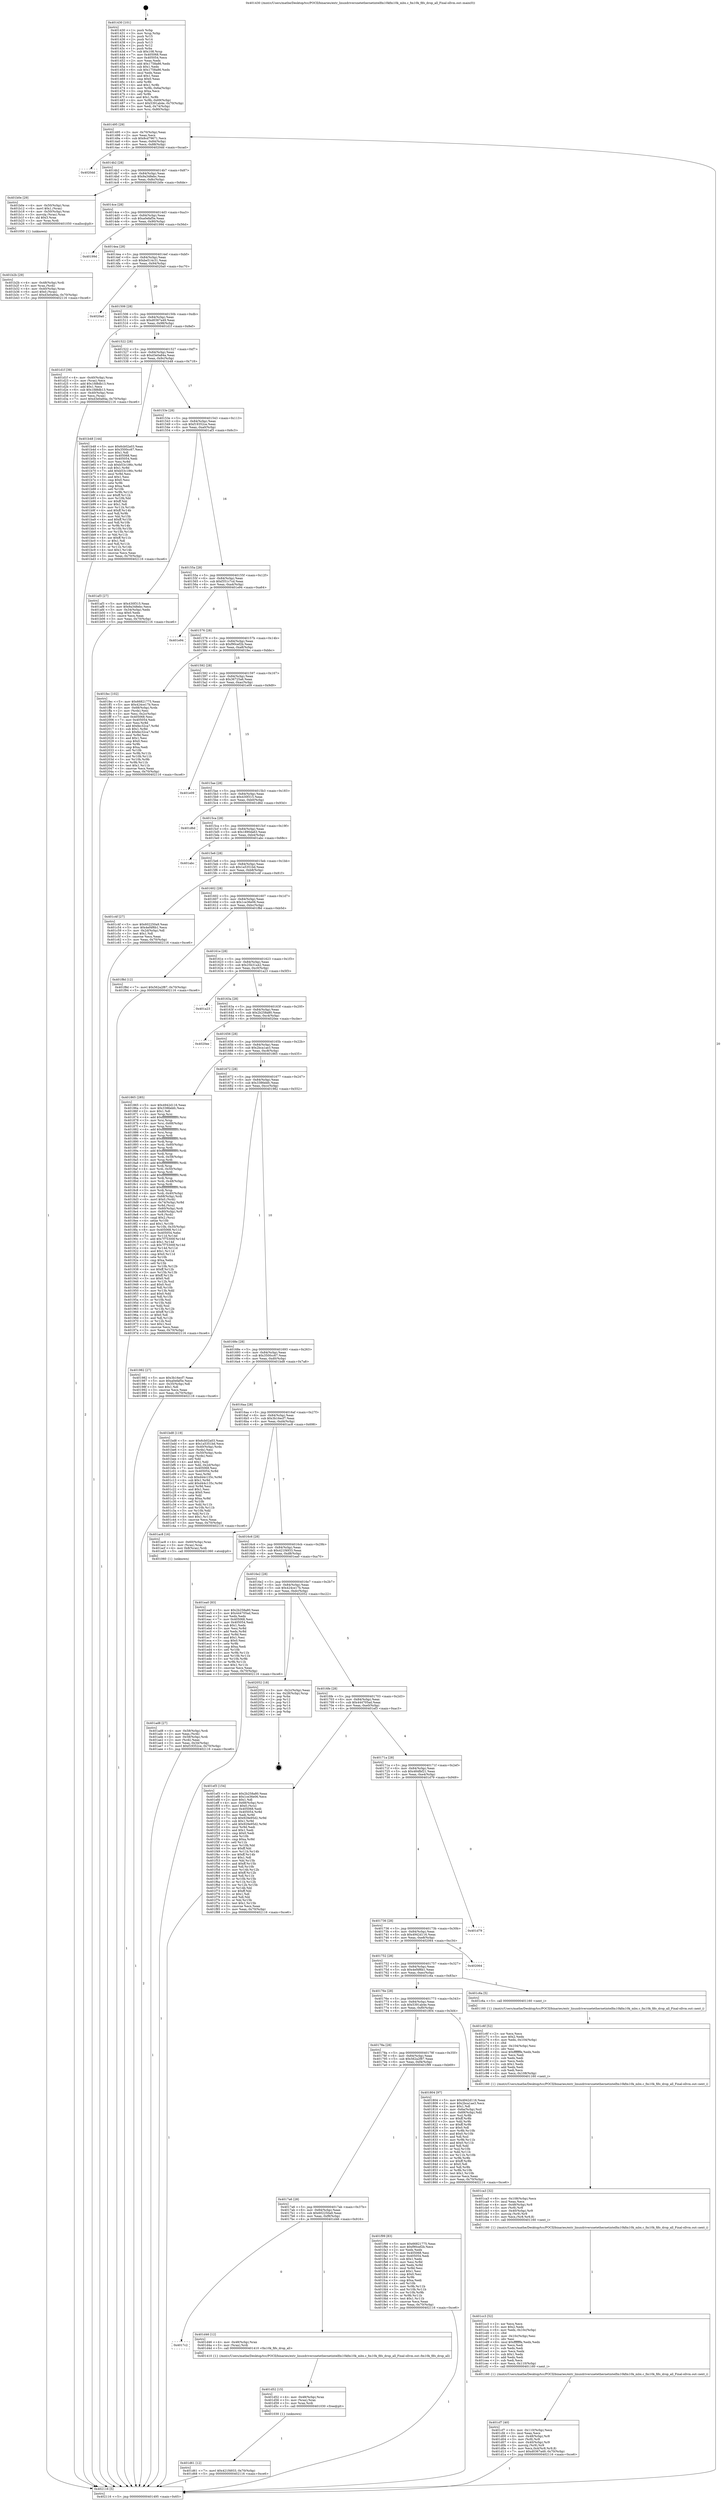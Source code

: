 digraph "0x401430" {
  label = "0x401430 (/mnt/c/Users/mathe/Desktop/tcc/POCII/binaries/extr_linuxdriversnetethernetintelfm10kfm10k_mbx.c_fm10k_fifo_drop_all_Final-ollvm.out::main(0))"
  labelloc = "t"
  node[shape=record]

  Entry [label="",width=0.3,height=0.3,shape=circle,fillcolor=black,style=filled]
  "0x401495" [label="{
     0x401495 [29]\l
     | [instrs]\l
     &nbsp;&nbsp;0x401495 \<+3\>: mov -0x70(%rbp),%eax\l
     &nbsp;&nbsp;0x401498 \<+2\>: mov %eax,%ecx\l
     &nbsp;&nbsp;0x40149a \<+6\>: sub $0x8cd79671,%ecx\l
     &nbsp;&nbsp;0x4014a0 \<+6\>: mov %eax,-0x84(%rbp)\l
     &nbsp;&nbsp;0x4014a6 \<+6\>: mov %ecx,-0x88(%rbp)\l
     &nbsp;&nbsp;0x4014ac \<+6\>: je 00000000004020dd \<main+0xcad\>\l
  }"]
  "0x4020dd" [label="{
     0x4020dd\l
  }", style=dashed]
  "0x4014b2" [label="{
     0x4014b2 [28]\l
     | [instrs]\l
     &nbsp;&nbsp;0x4014b2 \<+5\>: jmp 00000000004014b7 \<main+0x87\>\l
     &nbsp;&nbsp;0x4014b7 \<+6\>: mov -0x84(%rbp),%eax\l
     &nbsp;&nbsp;0x4014bd \<+5\>: sub $0x9a348ebc,%eax\l
     &nbsp;&nbsp;0x4014c2 \<+6\>: mov %eax,-0x8c(%rbp)\l
     &nbsp;&nbsp;0x4014c8 \<+6\>: je 0000000000401b0e \<main+0x6de\>\l
  }"]
  Exit [label="",width=0.3,height=0.3,shape=circle,fillcolor=black,style=filled,peripheries=2]
  "0x401b0e" [label="{
     0x401b0e [29]\l
     | [instrs]\l
     &nbsp;&nbsp;0x401b0e \<+4\>: mov -0x50(%rbp),%rax\l
     &nbsp;&nbsp;0x401b12 \<+6\>: movl $0x1,(%rax)\l
     &nbsp;&nbsp;0x401b18 \<+4\>: mov -0x50(%rbp),%rax\l
     &nbsp;&nbsp;0x401b1c \<+3\>: movslq (%rax),%rax\l
     &nbsp;&nbsp;0x401b1f \<+4\>: shl $0x3,%rax\l
     &nbsp;&nbsp;0x401b23 \<+3\>: mov %rax,%rdi\l
     &nbsp;&nbsp;0x401b26 \<+5\>: call 0000000000401050 \<malloc@plt\>\l
     | [calls]\l
     &nbsp;&nbsp;0x401050 \{1\} (unknown)\l
  }"]
  "0x4014ce" [label="{
     0x4014ce [28]\l
     | [instrs]\l
     &nbsp;&nbsp;0x4014ce \<+5\>: jmp 00000000004014d3 \<main+0xa3\>\l
     &nbsp;&nbsp;0x4014d3 \<+6\>: mov -0x84(%rbp),%eax\l
     &nbsp;&nbsp;0x4014d9 \<+5\>: sub $0xa0efaf5e,%eax\l
     &nbsp;&nbsp;0x4014de \<+6\>: mov %eax,-0x90(%rbp)\l
     &nbsp;&nbsp;0x4014e4 \<+6\>: je 000000000040199d \<main+0x56d\>\l
  }"]
  "0x401d61" [label="{
     0x401d61 [12]\l
     | [instrs]\l
     &nbsp;&nbsp;0x401d61 \<+7\>: movl $0x421f4933,-0x70(%rbp)\l
     &nbsp;&nbsp;0x401d68 \<+5\>: jmp 0000000000402116 \<main+0xce6\>\l
  }"]
  "0x40199d" [label="{
     0x40199d\l
  }", style=dashed]
  "0x4014ea" [label="{
     0x4014ea [28]\l
     | [instrs]\l
     &nbsp;&nbsp;0x4014ea \<+5\>: jmp 00000000004014ef \<main+0xbf\>\l
     &nbsp;&nbsp;0x4014ef \<+6\>: mov -0x84(%rbp),%eax\l
     &nbsp;&nbsp;0x4014f5 \<+5\>: sub $0xbe514c31,%eax\l
     &nbsp;&nbsp;0x4014fa \<+6\>: mov %eax,-0x94(%rbp)\l
     &nbsp;&nbsp;0x401500 \<+6\>: je 00000000004020a0 \<main+0xc70\>\l
  }"]
  "0x401d52" [label="{
     0x401d52 [15]\l
     | [instrs]\l
     &nbsp;&nbsp;0x401d52 \<+4\>: mov -0x48(%rbp),%rax\l
     &nbsp;&nbsp;0x401d56 \<+3\>: mov (%rax),%rax\l
     &nbsp;&nbsp;0x401d59 \<+3\>: mov %rax,%rdi\l
     &nbsp;&nbsp;0x401d5c \<+5\>: call 0000000000401030 \<free@plt\>\l
     | [calls]\l
     &nbsp;&nbsp;0x401030 \{1\} (unknown)\l
  }"]
  "0x4020a0" [label="{
     0x4020a0\l
  }", style=dashed]
  "0x401506" [label="{
     0x401506 [28]\l
     | [instrs]\l
     &nbsp;&nbsp;0x401506 \<+5\>: jmp 000000000040150b \<main+0xdb\>\l
     &nbsp;&nbsp;0x40150b \<+6\>: mov -0x84(%rbp),%eax\l
     &nbsp;&nbsp;0x401511 \<+5\>: sub $0xd0367a49,%eax\l
     &nbsp;&nbsp;0x401516 \<+6\>: mov %eax,-0x98(%rbp)\l
     &nbsp;&nbsp;0x40151c \<+6\>: je 0000000000401d1f \<main+0x8ef\>\l
  }"]
  "0x4017c2" [label="{
     0x4017c2\l
  }", style=dashed]
  "0x401d1f" [label="{
     0x401d1f [39]\l
     | [instrs]\l
     &nbsp;&nbsp;0x401d1f \<+4\>: mov -0x40(%rbp),%rax\l
     &nbsp;&nbsp;0x401d23 \<+2\>: mov (%rax),%ecx\l
     &nbsp;&nbsp;0x401d25 \<+6\>: add $0x1fd8db13,%ecx\l
     &nbsp;&nbsp;0x401d2b \<+3\>: add $0x1,%ecx\l
     &nbsp;&nbsp;0x401d2e \<+6\>: sub $0x1fd8db13,%ecx\l
     &nbsp;&nbsp;0x401d34 \<+4\>: mov -0x40(%rbp),%rax\l
     &nbsp;&nbsp;0x401d38 \<+2\>: mov %ecx,(%rax)\l
     &nbsp;&nbsp;0x401d3a \<+7\>: movl $0xd3e0a84a,-0x70(%rbp)\l
     &nbsp;&nbsp;0x401d41 \<+5\>: jmp 0000000000402116 \<main+0xce6\>\l
  }"]
  "0x401522" [label="{
     0x401522 [28]\l
     | [instrs]\l
     &nbsp;&nbsp;0x401522 \<+5\>: jmp 0000000000401527 \<main+0xf7\>\l
     &nbsp;&nbsp;0x401527 \<+6\>: mov -0x84(%rbp),%eax\l
     &nbsp;&nbsp;0x40152d \<+5\>: sub $0xd3e0a84a,%eax\l
     &nbsp;&nbsp;0x401532 \<+6\>: mov %eax,-0x9c(%rbp)\l
     &nbsp;&nbsp;0x401538 \<+6\>: je 0000000000401b48 \<main+0x718\>\l
  }"]
  "0x401d46" [label="{
     0x401d46 [12]\l
     | [instrs]\l
     &nbsp;&nbsp;0x401d46 \<+4\>: mov -0x48(%rbp),%rax\l
     &nbsp;&nbsp;0x401d4a \<+3\>: mov (%rax),%rdi\l
     &nbsp;&nbsp;0x401d4d \<+5\>: call 0000000000401410 \<fm10k_fifo_drop_all\>\l
     | [calls]\l
     &nbsp;&nbsp;0x401410 \{1\} (/mnt/c/Users/mathe/Desktop/tcc/POCII/binaries/extr_linuxdriversnetethernetintelfm10kfm10k_mbx.c_fm10k_fifo_drop_all_Final-ollvm.out::fm10k_fifo_drop_all)\l
  }"]
  "0x401b48" [label="{
     0x401b48 [144]\l
     | [instrs]\l
     &nbsp;&nbsp;0x401b48 \<+5\>: mov $0x6cb02a03,%eax\l
     &nbsp;&nbsp;0x401b4d \<+5\>: mov $0x3500cc67,%ecx\l
     &nbsp;&nbsp;0x401b52 \<+2\>: mov $0x1,%dl\l
     &nbsp;&nbsp;0x401b54 \<+7\>: mov 0x405068,%esi\l
     &nbsp;&nbsp;0x401b5b \<+7\>: mov 0x405054,%edi\l
     &nbsp;&nbsp;0x401b62 \<+3\>: mov %esi,%r8d\l
     &nbsp;&nbsp;0x401b65 \<+7\>: sub $0xb53c186c,%r8d\l
     &nbsp;&nbsp;0x401b6c \<+4\>: sub $0x1,%r8d\l
     &nbsp;&nbsp;0x401b70 \<+7\>: add $0xb53c186c,%r8d\l
     &nbsp;&nbsp;0x401b77 \<+4\>: imul %r8d,%esi\l
     &nbsp;&nbsp;0x401b7b \<+3\>: and $0x1,%esi\l
     &nbsp;&nbsp;0x401b7e \<+3\>: cmp $0x0,%esi\l
     &nbsp;&nbsp;0x401b81 \<+4\>: sete %r9b\l
     &nbsp;&nbsp;0x401b85 \<+3\>: cmp $0xa,%edi\l
     &nbsp;&nbsp;0x401b88 \<+4\>: setl %r10b\l
     &nbsp;&nbsp;0x401b8c \<+3\>: mov %r9b,%r11b\l
     &nbsp;&nbsp;0x401b8f \<+4\>: xor $0xff,%r11b\l
     &nbsp;&nbsp;0x401b93 \<+3\>: mov %r10b,%bl\l
     &nbsp;&nbsp;0x401b96 \<+3\>: xor $0xff,%bl\l
     &nbsp;&nbsp;0x401b99 \<+3\>: xor $0x1,%dl\l
     &nbsp;&nbsp;0x401b9c \<+3\>: mov %r11b,%r14b\l
     &nbsp;&nbsp;0x401b9f \<+4\>: and $0xff,%r14b\l
     &nbsp;&nbsp;0x401ba3 \<+3\>: and %dl,%r9b\l
     &nbsp;&nbsp;0x401ba6 \<+3\>: mov %bl,%r15b\l
     &nbsp;&nbsp;0x401ba9 \<+4\>: and $0xff,%r15b\l
     &nbsp;&nbsp;0x401bad \<+3\>: and %dl,%r10b\l
     &nbsp;&nbsp;0x401bb0 \<+3\>: or %r9b,%r14b\l
     &nbsp;&nbsp;0x401bb3 \<+3\>: or %r10b,%r15b\l
     &nbsp;&nbsp;0x401bb6 \<+3\>: xor %r15b,%r14b\l
     &nbsp;&nbsp;0x401bb9 \<+3\>: or %bl,%r11b\l
     &nbsp;&nbsp;0x401bbc \<+4\>: xor $0xff,%r11b\l
     &nbsp;&nbsp;0x401bc0 \<+3\>: or $0x1,%dl\l
     &nbsp;&nbsp;0x401bc3 \<+3\>: and %dl,%r11b\l
     &nbsp;&nbsp;0x401bc6 \<+3\>: or %r11b,%r14b\l
     &nbsp;&nbsp;0x401bc9 \<+4\>: test $0x1,%r14b\l
     &nbsp;&nbsp;0x401bcd \<+3\>: cmovne %ecx,%eax\l
     &nbsp;&nbsp;0x401bd0 \<+3\>: mov %eax,-0x70(%rbp)\l
     &nbsp;&nbsp;0x401bd3 \<+5\>: jmp 0000000000402116 \<main+0xce6\>\l
  }"]
  "0x40153e" [label="{
     0x40153e [28]\l
     | [instrs]\l
     &nbsp;&nbsp;0x40153e \<+5\>: jmp 0000000000401543 \<main+0x113\>\l
     &nbsp;&nbsp;0x401543 \<+6\>: mov -0x84(%rbp),%eax\l
     &nbsp;&nbsp;0x401549 \<+5\>: sub $0xf19352ce,%eax\l
     &nbsp;&nbsp;0x40154e \<+6\>: mov %eax,-0xa0(%rbp)\l
     &nbsp;&nbsp;0x401554 \<+6\>: je 0000000000401af3 \<main+0x6c3\>\l
  }"]
  "0x4017a6" [label="{
     0x4017a6 [28]\l
     | [instrs]\l
     &nbsp;&nbsp;0x4017a6 \<+5\>: jmp 00000000004017ab \<main+0x37b\>\l
     &nbsp;&nbsp;0x4017ab \<+6\>: mov -0x84(%rbp),%eax\l
     &nbsp;&nbsp;0x4017b1 \<+5\>: sub $0x602250a9,%eax\l
     &nbsp;&nbsp;0x4017b6 \<+6\>: mov %eax,-0xf8(%rbp)\l
     &nbsp;&nbsp;0x4017bc \<+6\>: je 0000000000401d46 \<main+0x916\>\l
  }"]
  "0x401af3" [label="{
     0x401af3 [27]\l
     | [instrs]\l
     &nbsp;&nbsp;0x401af3 \<+5\>: mov $0x430f315,%eax\l
     &nbsp;&nbsp;0x401af8 \<+5\>: mov $0x9a348ebc,%ecx\l
     &nbsp;&nbsp;0x401afd \<+3\>: mov -0x34(%rbp),%edx\l
     &nbsp;&nbsp;0x401b00 \<+3\>: cmp $0x0,%edx\l
     &nbsp;&nbsp;0x401b03 \<+3\>: cmove %ecx,%eax\l
     &nbsp;&nbsp;0x401b06 \<+3\>: mov %eax,-0x70(%rbp)\l
     &nbsp;&nbsp;0x401b09 \<+5\>: jmp 0000000000402116 \<main+0xce6\>\l
  }"]
  "0x40155a" [label="{
     0x40155a [28]\l
     | [instrs]\l
     &nbsp;&nbsp;0x40155a \<+5\>: jmp 000000000040155f \<main+0x12f\>\l
     &nbsp;&nbsp;0x40155f \<+6\>: mov -0x84(%rbp),%eax\l
     &nbsp;&nbsp;0x401565 \<+5\>: sub $0xf351c7cd,%eax\l
     &nbsp;&nbsp;0x40156a \<+6\>: mov %eax,-0xa4(%rbp)\l
     &nbsp;&nbsp;0x401570 \<+6\>: je 0000000000401e94 \<main+0xa64\>\l
  }"]
  "0x401f99" [label="{
     0x401f99 [83]\l
     | [instrs]\l
     &nbsp;&nbsp;0x401f99 \<+5\>: mov $0x66821775,%eax\l
     &nbsp;&nbsp;0x401f9e \<+5\>: mov $0xf90cef2b,%ecx\l
     &nbsp;&nbsp;0x401fa3 \<+2\>: xor %edx,%edx\l
     &nbsp;&nbsp;0x401fa5 \<+7\>: mov 0x405068,%esi\l
     &nbsp;&nbsp;0x401fac \<+7\>: mov 0x405054,%edi\l
     &nbsp;&nbsp;0x401fb3 \<+3\>: sub $0x1,%edx\l
     &nbsp;&nbsp;0x401fb6 \<+3\>: mov %esi,%r8d\l
     &nbsp;&nbsp;0x401fb9 \<+3\>: add %edx,%r8d\l
     &nbsp;&nbsp;0x401fbc \<+4\>: imul %r8d,%esi\l
     &nbsp;&nbsp;0x401fc0 \<+3\>: and $0x1,%esi\l
     &nbsp;&nbsp;0x401fc3 \<+3\>: cmp $0x0,%esi\l
     &nbsp;&nbsp;0x401fc6 \<+4\>: sete %r9b\l
     &nbsp;&nbsp;0x401fca \<+3\>: cmp $0xa,%edi\l
     &nbsp;&nbsp;0x401fcd \<+4\>: setl %r10b\l
     &nbsp;&nbsp;0x401fd1 \<+3\>: mov %r9b,%r11b\l
     &nbsp;&nbsp;0x401fd4 \<+3\>: and %r10b,%r11b\l
     &nbsp;&nbsp;0x401fd7 \<+3\>: xor %r10b,%r9b\l
     &nbsp;&nbsp;0x401fda \<+3\>: or %r9b,%r11b\l
     &nbsp;&nbsp;0x401fdd \<+4\>: test $0x1,%r11b\l
     &nbsp;&nbsp;0x401fe1 \<+3\>: cmovne %ecx,%eax\l
     &nbsp;&nbsp;0x401fe4 \<+3\>: mov %eax,-0x70(%rbp)\l
     &nbsp;&nbsp;0x401fe7 \<+5\>: jmp 0000000000402116 \<main+0xce6\>\l
  }"]
  "0x401e94" [label="{
     0x401e94\l
  }", style=dashed]
  "0x401576" [label="{
     0x401576 [28]\l
     | [instrs]\l
     &nbsp;&nbsp;0x401576 \<+5\>: jmp 000000000040157b \<main+0x14b\>\l
     &nbsp;&nbsp;0x40157b \<+6\>: mov -0x84(%rbp),%eax\l
     &nbsp;&nbsp;0x401581 \<+5\>: sub $0xf90cef2b,%eax\l
     &nbsp;&nbsp;0x401586 \<+6\>: mov %eax,-0xa8(%rbp)\l
     &nbsp;&nbsp;0x40158c \<+6\>: je 0000000000401fec \<main+0xbbc\>\l
  }"]
  "0x401cf7" [label="{
     0x401cf7 [40]\l
     | [instrs]\l
     &nbsp;&nbsp;0x401cf7 \<+6\>: mov -0x110(%rbp),%ecx\l
     &nbsp;&nbsp;0x401cfd \<+3\>: imul %eax,%ecx\l
     &nbsp;&nbsp;0x401d00 \<+4\>: mov -0x48(%rbp),%r8\l
     &nbsp;&nbsp;0x401d04 \<+3\>: mov (%r8),%r8\l
     &nbsp;&nbsp;0x401d07 \<+4\>: mov -0x40(%rbp),%r9\l
     &nbsp;&nbsp;0x401d0b \<+3\>: movslq (%r9),%r9\l
     &nbsp;&nbsp;0x401d0e \<+5\>: mov %ecx,0x4(%r8,%r9,8)\l
     &nbsp;&nbsp;0x401d13 \<+7\>: movl $0xd0367a49,-0x70(%rbp)\l
     &nbsp;&nbsp;0x401d1a \<+5\>: jmp 0000000000402116 \<main+0xce6\>\l
  }"]
  "0x401fec" [label="{
     0x401fec [102]\l
     | [instrs]\l
     &nbsp;&nbsp;0x401fec \<+5\>: mov $0x66821775,%eax\l
     &nbsp;&nbsp;0x401ff1 \<+5\>: mov $0x424ce17b,%ecx\l
     &nbsp;&nbsp;0x401ff6 \<+4\>: mov -0x68(%rbp),%rdx\l
     &nbsp;&nbsp;0x401ffa \<+2\>: mov (%rdx),%esi\l
     &nbsp;&nbsp;0x401ffc \<+3\>: mov %esi,-0x2c(%rbp)\l
     &nbsp;&nbsp;0x401fff \<+7\>: mov 0x405068,%esi\l
     &nbsp;&nbsp;0x402006 \<+7\>: mov 0x405054,%edi\l
     &nbsp;&nbsp;0x40200d \<+3\>: mov %esi,%r8d\l
     &nbsp;&nbsp;0x402010 \<+7\>: add $0xfec32ca7,%r8d\l
     &nbsp;&nbsp;0x402017 \<+4\>: sub $0x1,%r8d\l
     &nbsp;&nbsp;0x40201b \<+7\>: sub $0xfec32ca7,%r8d\l
     &nbsp;&nbsp;0x402022 \<+4\>: imul %r8d,%esi\l
     &nbsp;&nbsp;0x402026 \<+3\>: and $0x1,%esi\l
     &nbsp;&nbsp;0x402029 \<+3\>: cmp $0x0,%esi\l
     &nbsp;&nbsp;0x40202c \<+4\>: sete %r9b\l
     &nbsp;&nbsp;0x402030 \<+3\>: cmp $0xa,%edi\l
     &nbsp;&nbsp;0x402033 \<+4\>: setl %r10b\l
     &nbsp;&nbsp;0x402037 \<+3\>: mov %r9b,%r11b\l
     &nbsp;&nbsp;0x40203a \<+3\>: and %r10b,%r11b\l
     &nbsp;&nbsp;0x40203d \<+3\>: xor %r10b,%r9b\l
     &nbsp;&nbsp;0x402040 \<+3\>: or %r9b,%r11b\l
     &nbsp;&nbsp;0x402043 \<+4\>: test $0x1,%r11b\l
     &nbsp;&nbsp;0x402047 \<+3\>: cmovne %ecx,%eax\l
     &nbsp;&nbsp;0x40204a \<+3\>: mov %eax,-0x70(%rbp)\l
     &nbsp;&nbsp;0x40204d \<+5\>: jmp 0000000000402116 \<main+0xce6\>\l
  }"]
  "0x401592" [label="{
     0x401592 [28]\l
     | [instrs]\l
     &nbsp;&nbsp;0x401592 \<+5\>: jmp 0000000000401597 \<main+0x167\>\l
     &nbsp;&nbsp;0x401597 \<+6\>: mov -0x84(%rbp),%eax\l
     &nbsp;&nbsp;0x40159d \<+5\>: sub $0x36725a6,%eax\l
     &nbsp;&nbsp;0x4015a2 \<+6\>: mov %eax,-0xac(%rbp)\l
     &nbsp;&nbsp;0x4015a8 \<+6\>: je 0000000000401e09 \<main+0x9d9\>\l
  }"]
  "0x401cc3" [label="{
     0x401cc3 [52]\l
     | [instrs]\l
     &nbsp;&nbsp;0x401cc3 \<+2\>: xor %ecx,%ecx\l
     &nbsp;&nbsp;0x401cc5 \<+5\>: mov $0x2,%edx\l
     &nbsp;&nbsp;0x401cca \<+6\>: mov %edx,-0x10c(%rbp)\l
     &nbsp;&nbsp;0x401cd0 \<+1\>: cltd\l
     &nbsp;&nbsp;0x401cd1 \<+6\>: mov -0x10c(%rbp),%esi\l
     &nbsp;&nbsp;0x401cd7 \<+2\>: idiv %esi\l
     &nbsp;&nbsp;0x401cd9 \<+6\>: imul $0xfffffffe,%edx,%edx\l
     &nbsp;&nbsp;0x401cdf \<+2\>: mov %ecx,%edi\l
     &nbsp;&nbsp;0x401ce1 \<+2\>: sub %edx,%edi\l
     &nbsp;&nbsp;0x401ce3 \<+2\>: mov %ecx,%edx\l
     &nbsp;&nbsp;0x401ce5 \<+3\>: sub $0x1,%edx\l
     &nbsp;&nbsp;0x401ce8 \<+2\>: add %edx,%edi\l
     &nbsp;&nbsp;0x401cea \<+2\>: sub %edi,%ecx\l
     &nbsp;&nbsp;0x401cec \<+6\>: mov %ecx,-0x110(%rbp)\l
     &nbsp;&nbsp;0x401cf2 \<+5\>: call 0000000000401160 \<next_i\>\l
     | [calls]\l
     &nbsp;&nbsp;0x401160 \{1\} (/mnt/c/Users/mathe/Desktop/tcc/POCII/binaries/extr_linuxdriversnetethernetintelfm10kfm10k_mbx.c_fm10k_fifo_drop_all_Final-ollvm.out::next_i)\l
  }"]
  "0x401e09" [label="{
     0x401e09\l
  }", style=dashed]
  "0x4015ae" [label="{
     0x4015ae [28]\l
     | [instrs]\l
     &nbsp;&nbsp;0x4015ae \<+5\>: jmp 00000000004015b3 \<main+0x183\>\l
     &nbsp;&nbsp;0x4015b3 \<+6\>: mov -0x84(%rbp),%eax\l
     &nbsp;&nbsp;0x4015b9 \<+5\>: sub $0x430f315,%eax\l
     &nbsp;&nbsp;0x4015be \<+6\>: mov %eax,-0xb0(%rbp)\l
     &nbsp;&nbsp;0x4015c4 \<+6\>: je 0000000000401d6d \<main+0x93d\>\l
  }"]
  "0x401ca3" [label="{
     0x401ca3 [32]\l
     | [instrs]\l
     &nbsp;&nbsp;0x401ca3 \<+6\>: mov -0x108(%rbp),%ecx\l
     &nbsp;&nbsp;0x401ca9 \<+3\>: imul %eax,%ecx\l
     &nbsp;&nbsp;0x401cac \<+4\>: mov -0x48(%rbp),%r8\l
     &nbsp;&nbsp;0x401cb0 \<+3\>: mov (%r8),%r8\l
     &nbsp;&nbsp;0x401cb3 \<+4\>: mov -0x40(%rbp),%r9\l
     &nbsp;&nbsp;0x401cb7 \<+3\>: movslq (%r9),%r9\l
     &nbsp;&nbsp;0x401cba \<+4\>: mov %ecx,(%r8,%r9,8)\l
     &nbsp;&nbsp;0x401cbe \<+5\>: call 0000000000401160 \<next_i\>\l
     | [calls]\l
     &nbsp;&nbsp;0x401160 \{1\} (/mnt/c/Users/mathe/Desktop/tcc/POCII/binaries/extr_linuxdriversnetethernetintelfm10kfm10k_mbx.c_fm10k_fifo_drop_all_Final-ollvm.out::next_i)\l
  }"]
  "0x401d6d" [label="{
     0x401d6d\l
  }", style=dashed]
  "0x4015ca" [label="{
     0x4015ca [28]\l
     | [instrs]\l
     &nbsp;&nbsp;0x4015ca \<+5\>: jmp 00000000004015cf \<main+0x19f\>\l
     &nbsp;&nbsp;0x4015cf \<+6\>: mov -0x84(%rbp),%eax\l
     &nbsp;&nbsp;0x4015d5 \<+5\>: sub $0x1890da63,%eax\l
     &nbsp;&nbsp;0x4015da \<+6\>: mov %eax,-0xb4(%rbp)\l
     &nbsp;&nbsp;0x4015e0 \<+6\>: je 0000000000401abc \<main+0x68c\>\l
  }"]
  "0x401c6f" [label="{
     0x401c6f [52]\l
     | [instrs]\l
     &nbsp;&nbsp;0x401c6f \<+2\>: xor %ecx,%ecx\l
     &nbsp;&nbsp;0x401c71 \<+5\>: mov $0x2,%edx\l
     &nbsp;&nbsp;0x401c76 \<+6\>: mov %edx,-0x104(%rbp)\l
     &nbsp;&nbsp;0x401c7c \<+1\>: cltd\l
     &nbsp;&nbsp;0x401c7d \<+6\>: mov -0x104(%rbp),%esi\l
     &nbsp;&nbsp;0x401c83 \<+2\>: idiv %esi\l
     &nbsp;&nbsp;0x401c85 \<+6\>: imul $0xfffffffe,%edx,%edx\l
     &nbsp;&nbsp;0x401c8b \<+2\>: mov %ecx,%edi\l
     &nbsp;&nbsp;0x401c8d \<+2\>: sub %edx,%edi\l
     &nbsp;&nbsp;0x401c8f \<+2\>: mov %ecx,%edx\l
     &nbsp;&nbsp;0x401c91 \<+3\>: sub $0x1,%edx\l
     &nbsp;&nbsp;0x401c94 \<+2\>: add %edx,%edi\l
     &nbsp;&nbsp;0x401c96 \<+2\>: sub %edi,%ecx\l
     &nbsp;&nbsp;0x401c98 \<+6\>: mov %ecx,-0x108(%rbp)\l
     &nbsp;&nbsp;0x401c9e \<+5\>: call 0000000000401160 \<next_i\>\l
     | [calls]\l
     &nbsp;&nbsp;0x401160 \{1\} (/mnt/c/Users/mathe/Desktop/tcc/POCII/binaries/extr_linuxdriversnetethernetintelfm10kfm10k_mbx.c_fm10k_fifo_drop_all_Final-ollvm.out::next_i)\l
  }"]
  "0x401abc" [label="{
     0x401abc\l
  }", style=dashed]
  "0x4015e6" [label="{
     0x4015e6 [28]\l
     | [instrs]\l
     &nbsp;&nbsp;0x4015e6 \<+5\>: jmp 00000000004015eb \<main+0x1bb\>\l
     &nbsp;&nbsp;0x4015eb \<+6\>: mov -0x84(%rbp),%eax\l
     &nbsp;&nbsp;0x4015f1 \<+5\>: sub $0x1a5351bd,%eax\l
     &nbsp;&nbsp;0x4015f6 \<+6\>: mov %eax,-0xb8(%rbp)\l
     &nbsp;&nbsp;0x4015fc \<+6\>: je 0000000000401c4f \<main+0x81f\>\l
  }"]
  "0x401b2b" [label="{
     0x401b2b [29]\l
     | [instrs]\l
     &nbsp;&nbsp;0x401b2b \<+4\>: mov -0x48(%rbp),%rdi\l
     &nbsp;&nbsp;0x401b2f \<+3\>: mov %rax,(%rdi)\l
     &nbsp;&nbsp;0x401b32 \<+4\>: mov -0x40(%rbp),%rax\l
     &nbsp;&nbsp;0x401b36 \<+6\>: movl $0x0,(%rax)\l
     &nbsp;&nbsp;0x401b3c \<+7\>: movl $0xd3e0a84a,-0x70(%rbp)\l
     &nbsp;&nbsp;0x401b43 \<+5\>: jmp 0000000000402116 \<main+0xce6\>\l
  }"]
  "0x401c4f" [label="{
     0x401c4f [27]\l
     | [instrs]\l
     &nbsp;&nbsp;0x401c4f \<+5\>: mov $0x602250a9,%eax\l
     &nbsp;&nbsp;0x401c54 \<+5\>: mov $0x4ef4f6b1,%ecx\l
     &nbsp;&nbsp;0x401c59 \<+3\>: mov -0x2d(%rbp),%dl\l
     &nbsp;&nbsp;0x401c5c \<+3\>: test $0x1,%dl\l
     &nbsp;&nbsp;0x401c5f \<+3\>: cmovne %ecx,%eax\l
     &nbsp;&nbsp;0x401c62 \<+3\>: mov %eax,-0x70(%rbp)\l
     &nbsp;&nbsp;0x401c65 \<+5\>: jmp 0000000000402116 \<main+0xce6\>\l
  }"]
  "0x401602" [label="{
     0x401602 [28]\l
     | [instrs]\l
     &nbsp;&nbsp;0x401602 \<+5\>: jmp 0000000000401607 \<main+0x1d7\>\l
     &nbsp;&nbsp;0x401607 \<+6\>: mov -0x84(%rbp),%eax\l
     &nbsp;&nbsp;0x40160d \<+5\>: sub $0x1ce36e06,%eax\l
     &nbsp;&nbsp;0x401612 \<+6\>: mov %eax,-0xbc(%rbp)\l
     &nbsp;&nbsp;0x401618 \<+6\>: je 0000000000401f8d \<main+0xb5d\>\l
  }"]
  "0x401ad8" [label="{
     0x401ad8 [27]\l
     | [instrs]\l
     &nbsp;&nbsp;0x401ad8 \<+4\>: mov -0x58(%rbp),%rdi\l
     &nbsp;&nbsp;0x401adc \<+2\>: mov %eax,(%rdi)\l
     &nbsp;&nbsp;0x401ade \<+4\>: mov -0x58(%rbp),%rdi\l
     &nbsp;&nbsp;0x401ae2 \<+2\>: mov (%rdi),%eax\l
     &nbsp;&nbsp;0x401ae4 \<+3\>: mov %eax,-0x34(%rbp)\l
     &nbsp;&nbsp;0x401ae7 \<+7\>: movl $0xf19352ce,-0x70(%rbp)\l
     &nbsp;&nbsp;0x401aee \<+5\>: jmp 0000000000402116 \<main+0xce6\>\l
  }"]
  "0x401f8d" [label="{
     0x401f8d [12]\l
     | [instrs]\l
     &nbsp;&nbsp;0x401f8d \<+7\>: movl $0x562a2f87,-0x70(%rbp)\l
     &nbsp;&nbsp;0x401f94 \<+5\>: jmp 0000000000402116 \<main+0xce6\>\l
  }"]
  "0x40161e" [label="{
     0x40161e [28]\l
     | [instrs]\l
     &nbsp;&nbsp;0x40161e \<+5\>: jmp 0000000000401623 \<main+0x1f3\>\l
     &nbsp;&nbsp;0x401623 \<+6\>: mov -0x84(%rbp),%eax\l
     &nbsp;&nbsp;0x401629 \<+5\>: sub $0x25b31a42,%eax\l
     &nbsp;&nbsp;0x40162e \<+6\>: mov %eax,-0xc0(%rbp)\l
     &nbsp;&nbsp;0x401634 \<+6\>: je 0000000000401a23 \<main+0x5f3\>\l
  }"]
  "0x401430" [label="{
     0x401430 [101]\l
     | [instrs]\l
     &nbsp;&nbsp;0x401430 \<+1\>: push %rbp\l
     &nbsp;&nbsp;0x401431 \<+3\>: mov %rsp,%rbp\l
     &nbsp;&nbsp;0x401434 \<+2\>: push %r15\l
     &nbsp;&nbsp;0x401436 \<+2\>: push %r14\l
     &nbsp;&nbsp;0x401438 \<+2\>: push %r13\l
     &nbsp;&nbsp;0x40143a \<+2\>: push %r12\l
     &nbsp;&nbsp;0x40143c \<+1\>: push %rbx\l
     &nbsp;&nbsp;0x40143d \<+7\>: sub $0x108,%rsp\l
     &nbsp;&nbsp;0x401444 \<+7\>: mov 0x405068,%eax\l
     &nbsp;&nbsp;0x40144b \<+7\>: mov 0x405054,%ecx\l
     &nbsp;&nbsp;0x401452 \<+2\>: mov %eax,%edx\l
     &nbsp;&nbsp;0x401454 \<+6\>: add $0x1758a86,%edx\l
     &nbsp;&nbsp;0x40145a \<+3\>: sub $0x1,%edx\l
     &nbsp;&nbsp;0x40145d \<+6\>: sub $0x1758a86,%edx\l
     &nbsp;&nbsp;0x401463 \<+3\>: imul %edx,%eax\l
     &nbsp;&nbsp;0x401466 \<+3\>: and $0x1,%eax\l
     &nbsp;&nbsp;0x401469 \<+3\>: cmp $0x0,%eax\l
     &nbsp;&nbsp;0x40146c \<+4\>: sete %r8b\l
     &nbsp;&nbsp;0x401470 \<+4\>: and $0x1,%r8b\l
     &nbsp;&nbsp;0x401474 \<+4\>: mov %r8b,-0x6a(%rbp)\l
     &nbsp;&nbsp;0x401478 \<+3\>: cmp $0xa,%ecx\l
     &nbsp;&nbsp;0x40147b \<+4\>: setl %r8b\l
     &nbsp;&nbsp;0x40147f \<+4\>: and $0x1,%r8b\l
     &nbsp;&nbsp;0x401483 \<+4\>: mov %r8b,-0x69(%rbp)\l
     &nbsp;&nbsp;0x401487 \<+7\>: movl $0x5391ab4e,-0x70(%rbp)\l
     &nbsp;&nbsp;0x40148e \<+3\>: mov %edi,-0x74(%rbp)\l
     &nbsp;&nbsp;0x401491 \<+4\>: mov %rsi,-0x80(%rbp)\l
  }"]
  "0x401a23" [label="{
     0x401a23\l
  }", style=dashed]
  "0x40163a" [label="{
     0x40163a [28]\l
     | [instrs]\l
     &nbsp;&nbsp;0x40163a \<+5\>: jmp 000000000040163f \<main+0x20f\>\l
     &nbsp;&nbsp;0x40163f \<+6\>: mov -0x84(%rbp),%eax\l
     &nbsp;&nbsp;0x401645 \<+5\>: sub $0x2b258a80,%eax\l
     &nbsp;&nbsp;0x40164a \<+6\>: mov %eax,-0xc4(%rbp)\l
     &nbsp;&nbsp;0x401650 \<+6\>: je 00000000004020ee \<main+0xcbe\>\l
  }"]
  "0x402116" [label="{
     0x402116 [5]\l
     | [instrs]\l
     &nbsp;&nbsp;0x402116 \<+5\>: jmp 0000000000401495 \<main+0x65\>\l
  }"]
  "0x4020ee" [label="{
     0x4020ee\l
  }", style=dashed]
  "0x401656" [label="{
     0x401656 [28]\l
     | [instrs]\l
     &nbsp;&nbsp;0x401656 \<+5\>: jmp 000000000040165b \<main+0x22b\>\l
     &nbsp;&nbsp;0x40165b \<+6\>: mov -0x84(%rbp),%eax\l
     &nbsp;&nbsp;0x401661 \<+5\>: sub $0x2bca1ae3,%eax\l
     &nbsp;&nbsp;0x401666 \<+6\>: mov %eax,-0xc8(%rbp)\l
     &nbsp;&nbsp;0x40166c \<+6\>: je 0000000000401865 \<main+0x435\>\l
  }"]
  "0x40178a" [label="{
     0x40178a [28]\l
     | [instrs]\l
     &nbsp;&nbsp;0x40178a \<+5\>: jmp 000000000040178f \<main+0x35f\>\l
     &nbsp;&nbsp;0x40178f \<+6\>: mov -0x84(%rbp),%eax\l
     &nbsp;&nbsp;0x401795 \<+5\>: sub $0x562a2f87,%eax\l
     &nbsp;&nbsp;0x40179a \<+6\>: mov %eax,-0xf4(%rbp)\l
     &nbsp;&nbsp;0x4017a0 \<+6\>: je 0000000000401f99 \<main+0xb69\>\l
  }"]
  "0x401865" [label="{
     0x401865 [285]\l
     | [instrs]\l
     &nbsp;&nbsp;0x401865 \<+5\>: mov $0x4942d116,%eax\l
     &nbsp;&nbsp;0x40186a \<+5\>: mov $0x3386ebfc,%ecx\l
     &nbsp;&nbsp;0x40186f \<+2\>: mov $0x1,%dl\l
     &nbsp;&nbsp;0x401871 \<+3\>: mov %rsp,%rsi\l
     &nbsp;&nbsp;0x401874 \<+4\>: add $0xfffffffffffffff0,%rsi\l
     &nbsp;&nbsp;0x401878 \<+3\>: mov %rsi,%rsp\l
     &nbsp;&nbsp;0x40187b \<+4\>: mov %rsi,-0x68(%rbp)\l
     &nbsp;&nbsp;0x40187f \<+3\>: mov %rsp,%rsi\l
     &nbsp;&nbsp;0x401882 \<+4\>: add $0xfffffffffffffff0,%rsi\l
     &nbsp;&nbsp;0x401886 \<+3\>: mov %rsi,%rsp\l
     &nbsp;&nbsp;0x401889 \<+3\>: mov %rsp,%rdi\l
     &nbsp;&nbsp;0x40188c \<+4\>: add $0xfffffffffffffff0,%rdi\l
     &nbsp;&nbsp;0x401890 \<+3\>: mov %rdi,%rsp\l
     &nbsp;&nbsp;0x401893 \<+4\>: mov %rdi,-0x60(%rbp)\l
     &nbsp;&nbsp;0x401897 \<+3\>: mov %rsp,%rdi\l
     &nbsp;&nbsp;0x40189a \<+4\>: add $0xfffffffffffffff0,%rdi\l
     &nbsp;&nbsp;0x40189e \<+3\>: mov %rdi,%rsp\l
     &nbsp;&nbsp;0x4018a1 \<+4\>: mov %rdi,-0x58(%rbp)\l
     &nbsp;&nbsp;0x4018a5 \<+3\>: mov %rsp,%rdi\l
     &nbsp;&nbsp;0x4018a8 \<+4\>: add $0xfffffffffffffff0,%rdi\l
     &nbsp;&nbsp;0x4018ac \<+3\>: mov %rdi,%rsp\l
     &nbsp;&nbsp;0x4018af \<+4\>: mov %rdi,-0x50(%rbp)\l
     &nbsp;&nbsp;0x4018b3 \<+3\>: mov %rsp,%rdi\l
     &nbsp;&nbsp;0x4018b6 \<+4\>: add $0xfffffffffffffff0,%rdi\l
     &nbsp;&nbsp;0x4018ba \<+3\>: mov %rdi,%rsp\l
     &nbsp;&nbsp;0x4018bd \<+4\>: mov %rdi,-0x48(%rbp)\l
     &nbsp;&nbsp;0x4018c1 \<+3\>: mov %rsp,%rdi\l
     &nbsp;&nbsp;0x4018c4 \<+4\>: add $0xfffffffffffffff0,%rdi\l
     &nbsp;&nbsp;0x4018c8 \<+3\>: mov %rdi,%rsp\l
     &nbsp;&nbsp;0x4018cb \<+4\>: mov %rdi,-0x40(%rbp)\l
     &nbsp;&nbsp;0x4018cf \<+4\>: mov -0x68(%rbp),%rdi\l
     &nbsp;&nbsp;0x4018d3 \<+6\>: movl $0x0,(%rdi)\l
     &nbsp;&nbsp;0x4018d9 \<+4\>: mov -0x74(%rbp),%r8d\l
     &nbsp;&nbsp;0x4018dd \<+3\>: mov %r8d,(%rsi)\l
     &nbsp;&nbsp;0x4018e0 \<+4\>: mov -0x60(%rbp),%rdi\l
     &nbsp;&nbsp;0x4018e4 \<+4\>: mov -0x80(%rbp),%r9\l
     &nbsp;&nbsp;0x4018e8 \<+3\>: mov %r9,(%rdi)\l
     &nbsp;&nbsp;0x4018eb \<+3\>: cmpl $0x2,(%rsi)\l
     &nbsp;&nbsp;0x4018ee \<+4\>: setne %r10b\l
     &nbsp;&nbsp;0x4018f2 \<+4\>: and $0x1,%r10b\l
     &nbsp;&nbsp;0x4018f6 \<+4\>: mov %r10b,-0x35(%rbp)\l
     &nbsp;&nbsp;0x4018fa \<+8\>: mov 0x405068,%r11d\l
     &nbsp;&nbsp;0x401902 \<+7\>: mov 0x405054,%ebx\l
     &nbsp;&nbsp;0x401909 \<+3\>: mov %r11d,%r14d\l
     &nbsp;&nbsp;0x40190c \<+7\>: add $0x7f75300f,%r14d\l
     &nbsp;&nbsp;0x401913 \<+4\>: sub $0x1,%r14d\l
     &nbsp;&nbsp;0x401917 \<+7\>: sub $0x7f75300f,%r14d\l
     &nbsp;&nbsp;0x40191e \<+4\>: imul %r14d,%r11d\l
     &nbsp;&nbsp;0x401922 \<+4\>: and $0x1,%r11d\l
     &nbsp;&nbsp;0x401926 \<+4\>: cmp $0x0,%r11d\l
     &nbsp;&nbsp;0x40192a \<+4\>: sete %r10b\l
     &nbsp;&nbsp;0x40192e \<+3\>: cmp $0xa,%ebx\l
     &nbsp;&nbsp;0x401931 \<+4\>: setl %r15b\l
     &nbsp;&nbsp;0x401935 \<+3\>: mov %r10b,%r12b\l
     &nbsp;&nbsp;0x401938 \<+4\>: xor $0xff,%r12b\l
     &nbsp;&nbsp;0x40193c \<+3\>: mov %r15b,%r13b\l
     &nbsp;&nbsp;0x40193f \<+4\>: xor $0xff,%r13b\l
     &nbsp;&nbsp;0x401943 \<+3\>: xor $0x0,%dl\l
     &nbsp;&nbsp;0x401946 \<+3\>: mov %r12b,%sil\l
     &nbsp;&nbsp;0x401949 \<+4\>: and $0x0,%sil\l
     &nbsp;&nbsp;0x40194d \<+3\>: and %dl,%r10b\l
     &nbsp;&nbsp;0x401950 \<+3\>: mov %r13b,%dil\l
     &nbsp;&nbsp;0x401953 \<+4\>: and $0x0,%dil\l
     &nbsp;&nbsp;0x401957 \<+3\>: and %dl,%r15b\l
     &nbsp;&nbsp;0x40195a \<+3\>: or %r10b,%sil\l
     &nbsp;&nbsp;0x40195d \<+3\>: or %r15b,%dil\l
     &nbsp;&nbsp;0x401960 \<+3\>: xor %dil,%sil\l
     &nbsp;&nbsp;0x401963 \<+3\>: or %r13b,%r12b\l
     &nbsp;&nbsp;0x401966 \<+4\>: xor $0xff,%r12b\l
     &nbsp;&nbsp;0x40196a \<+3\>: or $0x0,%dl\l
     &nbsp;&nbsp;0x40196d \<+3\>: and %dl,%r12b\l
     &nbsp;&nbsp;0x401970 \<+3\>: or %r12b,%sil\l
     &nbsp;&nbsp;0x401973 \<+4\>: test $0x1,%sil\l
     &nbsp;&nbsp;0x401977 \<+3\>: cmovne %ecx,%eax\l
     &nbsp;&nbsp;0x40197a \<+3\>: mov %eax,-0x70(%rbp)\l
     &nbsp;&nbsp;0x40197d \<+5\>: jmp 0000000000402116 \<main+0xce6\>\l
  }"]
  "0x401672" [label="{
     0x401672 [28]\l
     | [instrs]\l
     &nbsp;&nbsp;0x401672 \<+5\>: jmp 0000000000401677 \<main+0x247\>\l
     &nbsp;&nbsp;0x401677 \<+6\>: mov -0x84(%rbp),%eax\l
     &nbsp;&nbsp;0x40167d \<+5\>: sub $0x3386ebfc,%eax\l
     &nbsp;&nbsp;0x401682 \<+6\>: mov %eax,-0xcc(%rbp)\l
     &nbsp;&nbsp;0x401688 \<+6\>: je 0000000000401982 \<main+0x552\>\l
  }"]
  "0x401804" [label="{
     0x401804 [97]\l
     | [instrs]\l
     &nbsp;&nbsp;0x401804 \<+5\>: mov $0x4942d116,%eax\l
     &nbsp;&nbsp;0x401809 \<+5\>: mov $0x2bca1ae3,%ecx\l
     &nbsp;&nbsp;0x40180e \<+2\>: mov $0x1,%dl\l
     &nbsp;&nbsp;0x401810 \<+4\>: mov -0x6a(%rbp),%sil\l
     &nbsp;&nbsp;0x401814 \<+4\>: mov -0x69(%rbp),%dil\l
     &nbsp;&nbsp;0x401818 \<+3\>: mov %sil,%r8b\l
     &nbsp;&nbsp;0x40181b \<+4\>: xor $0xff,%r8b\l
     &nbsp;&nbsp;0x40181f \<+3\>: mov %dil,%r9b\l
     &nbsp;&nbsp;0x401822 \<+4\>: xor $0xff,%r9b\l
     &nbsp;&nbsp;0x401826 \<+3\>: xor $0x0,%dl\l
     &nbsp;&nbsp;0x401829 \<+3\>: mov %r8b,%r10b\l
     &nbsp;&nbsp;0x40182c \<+4\>: and $0x0,%r10b\l
     &nbsp;&nbsp;0x401830 \<+3\>: and %dl,%sil\l
     &nbsp;&nbsp;0x401833 \<+3\>: mov %r9b,%r11b\l
     &nbsp;&nbsp;0x401836 \<+4\>: and $0x0,%r11b\l
     &nbsp;&nbsp;0x40183a \<+3\>: and %dl,%dil\l
     &nbsp;&nbsp;0x40183d \<+3\>: or %sil,%r10b\l
     &nbsp;&nbsp;0x401840 \<+3\>: or %dil,%r11b\l
     &nbsp;&nbsp;0x401843 \<+3\>: xor %r11b,%r10b\l
     &nbsp;&nbsp;0x401846 \<+3\>: or %r9b,%r8b\l
     &nbsp;&nbsp;0x401849 \<+4\>: xor $0xff,%r8b\l
     &nbsp;&nbsp;0x40184d \<+3\>: or $0x0,%dl\l
     &nbsp;&nbsp;0x401850 \<+3\>: and %dl,%r8b\l
     &nbsp;&nbsp;0x401853 \<+3\>: or %r8b,%r10b\l
     &nbsp;&nbsp;0x401856 \<+4\>: test $0x1,%r10b\l
     &nbsp;&nbsp;0x40185a \<+3\>: cmovne %ecx,%eax\l
     &nbsp;&nbsp;0x40185d \<+3\>: mov %eax,-0x70(%rbp)\l
     &nbsp;&nbsp;0x401860 \<+5\>: jmp 0000000000402116 \<main+0xce6\>\l
  }"]
  "0x401982" [label="{
     0x401982 [27]\l
     | [instrs]\l
     &nbsp;&nbsp;0x401982 \<+5\>: mov $0x3b16ecf7,%eax\l
     &nbsp;&nbsp;0x401987 \<+5\>: mov $0xa0efaf5e,%ecx\l
     &nbsp;&nbsp;0x40198c \<+3\>: mov -0x35(%rbp),%dl\l
     &nbsp;&nbsp;0x40198f \<+3\>: test $0x1,%dl\l
     &nbsp;&nbsp;0x401992 \<+3\>: cmovne %ecx,%eax\l
     &nbsp;&nbsp;0x401995 \<+3\>: mov %eax,-0x70(%rbp)\l
     &nbsp;&nbsp;0x401998 \<+5\>: jmp 0000000000402116 \<main+0xce6\>\l
  }"]
  "0x40168e" [label="{
     0x40168e [28]\l
     | [instrs]\l
     &nbsp;&nbsp;0x40168e \<+5\>: jmp 0000000000401693 \<main+0x263\>\l
     &nbsp;&nbsp;0x401693 \<+6\>: mov -0x84(%rbp),%eax\l
     &nbsp;&nbsp;0x401699 \<+5\>: sub $0x3500cc67,%eax\l
     &nbsp;&nbsp;0x40169e \<+6\>: mov %eax,-0xd0(%rbp)\l
     &nbsp;&nbsp;0x4016a4 \<+6\>: je 0000000000401bd8 \<main+0x7a8\>\l
  }"]
  "0x40176e" [label="{
     0x40176e [28]\l
     | [instrs]\l
     &nbsp;&nbsp;0x40176e \<+5\>: jmp 0000000000401773 \<main+0x343\>\l
     &nbsp;&nbsp;0x401773 \<+6\>: mov -0x84(%rbp),%eax\l
     &nbsp;&nbsp;0x401779 \<+5\>: sub $0x5391ab4e,%eax\l
     &nbsp;&nbsp;0x40177e \<+6\>: mov %eax,-0xf0(%rbp)\l
     &nbsp;&nbsp;0x401784 \<+6\>: je 0000000000401804 \<main+0x3d4\>\l
  }"]
  "0x401bd8" [label="{
     0x401bd8 [119]\l
     | [instrs]\l
     &nbsp;&nbsp;0x401bd8 \<+5\>: mov $0x6cb02a03,%eax\l
     &nbsp;&nbsp;0x401bdd \<+5\>: mov $0x1a5351bd,%ecx\l
     &nbsp;&nbsp;0x401be2 \<+4\>: mov -0x40(%rbp),%rdx\l
     &nbsp;&nbsp;0x401be6 \<+2\>: mov (%rdx),%esi\l
     &nbsp;&nbsp;0x401be8 \<+4\>: mov -0x50(%rbp),%rdx\l
     &nbsp;&nbsp;0x401bec \<+2\>: cmp (%rdx),%esi\l
     &nbsp;&nbsp;0x401bee \<+4\>: setl %dil\l
     &nbsp;&nbsp;0x401bf2 \<+4\>: and $0x1,%dil\l
     &nbsp;&nbsp;0x401bf6 \<+4\>: mov %dil,-0x2d(%rbp)\l
     &nbsp;&nbsp;0x401bfa \<+7\>: mov 0x405068,%esi\l
     &nbsp;&nbsp;0x401c01 \<+8\>: mov 0x405054,%r8d\l
     &nbsp;&nbsp;0x401c09 \<+3\>: mov %esi,%r9d\l
     &nbsp;&nbsp;0x401c0c \<+7\>: sub $0xd44c135c,%r9d\l
     &nbsp;&nbsp;0x401c13 \<+4\>: sub $0x1,%r9d\l
     &nbsp;&nbsp;0x401c17 \<+7\>: add $0xd44c135c,%r9d\l
     &nbsp;&nbsp;0x401c1e \<+4\>: imul %r9d,%esi\l
     &nbsp;&nbsp;0x401c22 \<+3\>: and $0x1,%esi\l
     &nbsp;&nbsp;0x401c25 \<+3\>: cmp $0x0,%esi\l
     &nbsp;&nbsp;0x401c28 \<+4\>: sete %dil\l
     &nbsp;&nbsp;0x401c2c \<+4\>: cmp $0xa,%r8d\l
     &nbsp;&nbsp;0x401c30 \<+4\>: setl %r10b\l
     &nbsp;&nbsp;0x401c34 \<+3\>: mov %dil,%r11b\l
     &nbsp;&nbsp;0x401c37 \<+3\>: and %r10b,%r11b\l
     &nbsp;&nbsp;0x401c3a \<+3\>: xor %r10b,%dil\l
     &nbsp;&nbsp;0x401c3d \<+3\>: or %dil,%r11b\l
     &nbsp;&nbsp;0x401c40 \<+4\>: test $0x1,%r11b\l
     &nbsp;&nbsp;0x401c44 \<+3\>: cmovne %ecx,%eax\l
     &nbsp;&nbsp;0x401c47 \<+3\>: mov %eax,-0x70(%rbp)\l
     &nbsp;&nbsp;0x401c4a \<+5\>: jmp 0000000000402116 \<main+0xce6\>\l
  }"]
  "0x4016aa" [label="{
     0x4016aa [28]\l
     | [instrs]\l
     &nbsp;&nbsp;0x4016aa \<+5\>: jmp 00000000004016af \<main+0x27f\>\l
     &nbsp;&nbsp;0x4016af \<+6\>: mov -0x84(%rbp),%eax\l
     &nbsp;&nbsp;0x4016b5 \<+5\>: sub $0x3b16ecf7,%eax\l
     &nbsp;&nbsp;0x4016ba \<+6\>: mov %eax,-0xd4(%rbp)\l
     &nbsp;&nbsp;0x4016c0 \<+6\>: je 0000000000401ac8 \<main+0x698\>\l
  }"]
  "0x401c6a" [label="{
     0x401c6a [5]\l
     | [instrs]\l
     &nbsp;&nbsp;0x401c6a \<+5\>: call 0000000000401160 \<next_i\>\l
     | [calls]\l
     &nbsp;&nbsp;0x401160 \{1\} (/mnt/c/Users/mathe/Desktop/tcc/POCII/binaries/extr_linuxdriversnetethernetintelfm10kfm10k_mbx.c_fm10k_fifo_drop_all_Final-ollvm.out::next_i)\l
  }"]
  "0x401ac8" [label="{
     0x401ac8 [16]\l
     | [instrs]\l
     &nbsp;&nbsp;0x401ac8 \<+4\>: mov -0x60(%rbp),%rax\l
     &nbsp;&nbsp;0x401acc \<+3\>: mov (%rax),%rax\l
     &nbsp;&nbsp;0x401acf \<+4\>: mov 0x8(%rax),%rdi\l
     &nbsp;&nbsp;0x401ad3 \<+5\>: call 0000000000401060 \<atoi@plt\>\l
     | [calls]\l
     &nbsp;&nbsp;0x401060 \{1\} (unknown)\l
  }"]
  "0x4016c6" [label="{
     0x4016c6 [28]\l
     | [instrs]\l
     &nbsp;&nbsp;0x4016c6 \<+5\>: jmp 00000000004016cb \<main+0x29b\>\l
     &nbsp;&nbsp;0x4016cb \<+6\>: mov -0x84(%rbp),%eax\l
     &nbsp;&nbsp;0x4016d1 \<+5\>: sub $0x421f4933,%eax\l
     &nbsp;&nbsp;0x4016d6 \<+6\>: mov %eax,-0xd8(%rbp)\l
     &nbsp;&nbsp;0x4016dc \<+6\>: je 0000000000401ea0 \<main+0xa70\>\l
  }"]
  "0x401752" [label="{
     0x401752 [28]\l
     | [instrs]\l
     &nbsp;&nbsp;0x401752 \<+5\>: jmp 0000000000401757 \<main+0x327\>\l
     &nbsp;&nbsp;0x401757 \<+6\>: mov -0x84(%rbp),%eax\l
     &nbsp;&nbsp;0x40175d \<+5\>: sub $0x4ef4f6b1,%eax\l
     &nbsp;&nbsp;0x401762 \<+6\>: mov %eax,-0xec(%rbp)\l
     &nbsp;&nbsp;0x401768 \<+6\>: je 0000000000401c6a \<main+0x83a\>\l
  }"]
  "0x401ea0" [label="{
     0x401ea0 [83]\l
     | [instrs]\l
     &nbsp;&nbsp;0x401ea0 \<+5\>: mov $0x2b258a80,%eax\l
     &nbsp;&nbsp;0x401ea5 \<+5\>: mov $0x444705ad,%ecx\l
     &nbsp;&nbsp;0x401eaa \<+2\>: xor %edx,%edx\l
     &nbsp;&nbsp;0x401eac \<+7\>: mov 0x405068,%esi\l
     &nbsp;&nbsp;0x401eb3 \<+7\>: mov 0x405054,%edi\l
     &nbsp;&nbsp;0x401eba \<+3\>: sub $0x1,%edx\l
     &nbsp;&nbsp;0x401ebd \<+3\>: mov %esi,%r8d\l
     &nbsp;&nbsp;0x401ec0 \<+3\>: add %edx,%r8d\l
     &nbsp;&nbsp;0x401ec3 \<+4\>: imul %r8d,%esi\l
     &nbsp;&nbsp;0x401ec7 \<+3\>: and $0x1,%esi\l
     &nbsp;&nbsp;0x401eca \<+3\>: cmp $0x0,%esi\l
     &nbsp;&nbsp;0x401ecd \<+4\>: sete %r9b\l
     &nbsp;&nbsp;0x401ed1 \<+3\>: cmp $0xa,%edi\l
     &nbsp;&nbsp;0x401ed4 \<+4\>: setl %r10b\l
     &nbsp;&nbsp;0x401ed8 \<+3\>: mov %r9b,%r11b\l
     &nbsp;&nbsp;0x401edb \<+3\>: and %r10b,%r11b\l
     &nbsp;&nbsp;0x401ede \<+3\>: xor %r10b,%r9b\l
     &nbsp;&nbsp;0x401ee1 \<+3\>: or %r9b,%r11b\l
     &nbsp;&nbsp;0x401ee4 \<+4\>: test $0x1,%r11b\l
     &nbsp;&nbsp;0x401ee8 \<+3\>: cmovne %ecx,%eax\l
     &nbsp;&nbsp;0x401eeb \<+3\>: mov %eax,-0x70(%rbp)\l
     &nbsp;&nbsp;0x401eee \<+5\>: jmp 0000000000402116 \<main+0xce6\>\l
  }"]
  "0x4016e2" [label="{
     0x4016e2 [28]\l
     | [instrs]\l
     &nbsp;&nbsp;0x4016e2 \<+5\>: jmp 00000000004016e7 \<main+0x2b7\>\l
     &nbsp;&nbsp;0x4016e7 \<+6\>: mov -0x84(%rbp),%eax\l
     &nbsp;&nbsp;0x4016ed \<+5\>: sub $0x424ce17b,%eax\l
     &nbsp;&nbsp;0x4016f2 \<+6\>: mov %eax,-0xdc(%rbp)\l
     &nbsp;&nbsp;0x4016f8 \<+6\>: je 0000000000402052 \<main+0xc22\>\l
  }"]
  "0x402064" [label="{
     0x402064\l
  }", style=dashed]
  "0x402052" [label="{
     0x402052 [18]\l
     | [instrs]\l
     &nbsp;&nbsp;0x402052 \<+3\>: mov -0x2c(%rbp),%eax\l
     &nbsp;&nbsp;0x402055 \<+4\>: lea -0x28(%rbp),%rsp\l
     &nbsp;&nbsp;0x402059 \<+1\>: pop %rbx\l
     &nbsp;&nbsp;0x40205a \<+2\>: pop %r12\l
     &nbsp;&nbsp;0x40205c \<+2\>: pop %r13\l
     &nbsp;&nbsp;0x40205e \<+2\>: pop %r14\l
     &nbsp;&nbsp;0x402060 \<+2\>: pop %r15\l
     &nbsp;&nbsp;0x402062 \<+1\>: pop %rbp\l
     &nbsp;&nbsp;0x402063 \<+1\>: ret\l
  }"]
  "0x4016fe" [label="{
     0x4016fe [28]\l
     | [instrs]\l
     &nbsp;&nbsp;0x4016fe \<+5\>: jmp 0000000000401703 \<main+0x2d3\>\l
     &nbsp;&nbsp;0x401703 \<+6\>: mov -0x84(%rbp),%eax\l
     &nbsp;&nbsp;0x401709 \<+5\>: sub $0x444705ad,%eax\l
     &nbsp;&nbsp;0x40170e \<+6\>: mov %eax,-0xe0(%rbp)\l
     &nbsp;&nbsp;0x401714 \<+6\>: je 0000000000401ef3 \<main+0xac3\>\l
  }"]
  "0x401736" [label="{
     0x401736 [28]\l
     | [instrs]\l
     &nbsp;&nbsp;0x401736 \<+5\>: jmp 000000000040173b \<main+0x30b\>\l
     &nbsp;&nbsp;0x40173b \<+6\>: mov -0x84(%rbp),%eax\l
     &nbsp;&nbsp;0x401741 \<+5\>: sub $0x4942d116,%eax\l
     &nbsp;&nbsp;0x401746 \<+6\>: mov %eax,-0xe8(%rbp)\l
     &nbsp;&nbsp;0x40174c \<+6\>: je 0000000000402064 \<main+0xc34\>\l
  }"]
  "0x401ef3" [label="{
     0x401ef3 [154]\l
     | [instrs]\l
     &nbsp;&nbsp;0x401ef3 \<+5\>: mov $0x2b258a80,%eax\l
     &nbsp;&nbsp;0x401ef8 \<+5\>: mov $0x1ce36e06,%ecx\l
     &nbsp;&nbsp;0x401efd \<+2\>: mov $0x1,%dl\l
     &nbsp;&nbsp;0x401eff \<+4\>: mov -0x68(%rbp),%rsi\l
     &nbsp;&nbsp;0x401f03 \<+6\>: movl $0x0,(%rsi)\l
     &nbsp;&nbsp;0x401f09 \<+7\>: mov 0x405068,%edi\l
     &nbsp;&nbsp;0x401f10 \<+8\>: mov 0x405054,%r8d\l
     &nbsp;&nbsp;0x401f18 \<+3\>: mov %edi,%r9d\l
     &nbsp;&nbsp;0x401f1b \<+7\>: sub $0x929e95d2,%r9d\l
     &nbsp;&nbsp;0x401f22 \<+4\>: sub $0x1,%r9d\l
     &nbsp;&nbsp;0x401f26 \<+7\>: add $0x929e95d2,%r9d\l
     &nbsp;&nbsp;0x401f2d \<+4\>: imul %r9d,%edi\l
     &nbsp;&nbsp;0x401f31 \<+3\>: and $0x1,%edi\l
     &nbsp;&nbsp;0x401f34 \<+3\>: cmp $0x0,%edi\l
     &nbsp;&nbsp;0x401f37 \<+4\>: sete %r10b\l
     &nbsp;&nbsp;0x401f3b \<+4\>: cmp $0xa,%r8d\l
     &nbsp;&nbsp;0x401f3f \<+4\>: setl %r11b\l
     &nbsp;&nbsp;0x401f43 \<+3\>: mov %r10b,%bl\l
     &nbsp;&nbsp;0x401f46 \<+3\>: xor $0xff,%bl\l
     &nbsp;&nbsp;0x401f49 \<+3\>: mov %r11b,%r14b\l
     &nbsp;&nbsp;0x401f4c \<+4\>: xor $0xff,%r14b\l
     &nbsp;&nbsp;0x401f50 \<+3\>: xor $0x1,%dl\l
     &nbsp;&nbsp;0x401f53 \<+3\>: mov %bl,%r15b\l
     &nbsp;&nbsp;0x401f56 \<+4\>: and $0xff,%r15b\l
     &nbsp;&nbsp;0x401f5a \<+3\>: and %dl,%r10b\l
     &nbsp;&nbsp;0x401f5d \<+3\>: mov %r14b,%r12b\l
     &nbsp;&nbsp;0x401f60 \<+4\>: and $0xff,%r12b\l
     &nbsp;&nbsp;0x401f64 \<+3\>: and %dl,%r11b\l
     &nbsp;&nbsp;0x401f67 \<+3\>: or %r10b,%r15b\l
     &nbsp;&nbsp;0x401f6a \<+3\>: or %r11b,%r12b\l
     &nbsp;&nbsp;0x401f6d \<+3\>: xor %r12b,%r15b\l
     &nbsp;&nbsp;0x401f70 \<+3\>: or %r14b,%bl\l
     &nbsp;&nbsp;0x401f73 \<+3\>: xor $0xff,%bl\l
     &nbsp;&nbsp;0x401f76 \<+3\>: or $0x1,%dl\l
     &nbsp;&nbsp;0x401f79 \<+2\>: and %dl,%bl\l
     &nbsp;&nbsp;0x401f7b \<+3\>: or %bl,%r15b\l
     &nbsp;&nbsp;0x401f7e \<+4\>: test $0x1,%r15b\l
     &nbsp;&nbsp;0x401f82 \<+3\>: cmovne %ecx,%eax\l
     &nbsp;&nbsp;0x401f85 \<+3\>: mov %eax,-0x70(%rbp)\l
     &nbsp;&nbsp;0x401f88 \<+5\>: jmp 0000000000402116 \<main+0xce6\>\l
  }"]
  "0x40171a" [label="{
     0x40171a [28]\l
     | [instrs]\l
     &nbsp;&nbsp;0x40171a \<+5\>: jmp 000000000040171f \<main+0x2ef\>\l
     &nbsp;&nbsp;0x40171f \<+6\>: mov -0x84(%rbp),%eax\l
     &nbsp;&nbsp;0x401725 \<+5\>: sub $0x484fbf21,%eax\l
     &nbsp;&nbsp;0x40172a \<+6\>: mov %eax,-0xe4(%rbp)\l
     &nbsp;&nbsp;0x401730 \<+6\>: je 0000000000401d79 \<main+0x949\>\l
  }"]
  "0x401d79" [label="{
     0x401d79\l
  }", style=dashed]
  Entry -> "0x401430" [label=" 1"]
  "0x401495" -> "0x4020dd" [label=" 0"]
  "0x401495" -> "0x4014b2" [label=" 21"]
  "0x402052" -> Exit [label=" 1"]
  "0x4014b2" -> "0x401b0e" [label=" 1"]
  "0x4014b2" -> "0x4014ce" [label=" 20"]
  "0x401fec" -> "0x402116" [label=" 1"]
  "0x4014ce" -> "0x40199d" [label=" 0"]
  "0x4014ce" -> "0x4014ea" [label=" 20"]
  "0x401f99" -> "0x402116" [label=" 1"]
  "0x4014ea" -> "0x4020a0" [label=" 0"]
  "0x4014ea" -> "0x401506" [label=" 20"]
  "0x401f8d" -> "0x402116" [label=" 1"]
  "0x401506" -> "0x401d1f" [label=" 1"]
  "0x401506" -> "0x401522" [label=" 19"]
  "0x401ef3" -> "0x402116" [label=" 1"]
  "0x401522" -> "0x401b48" [label=" 2"]
  "0x401522" -> "0x40153e" [label=" 17"]
  "0x401ea0" -> "0x402116" [label=" 1"]
  "0x40153e" -> "0x401af3" [label=" 1"]
  "0x40153e" -> "0x40155a" [label=" 16"]
  "0x401d52" -> "0x401d61" [label=" 1"]
  "0x40155a" -> "0x401e94" [label=" 0"]
  "0x40155a" -> "0x401576" [label=" 16"]
  "0x401d46" -> "0x401d52" [label=" 1"]
  "0x401576" -> "0x401fec" [label=" 1"]
  "0x401576" -> "0x401592" [label=" 15"]
  "0x4017a6" -> "0x401d46" [label=" 1"]
  "0x401592" -> "0x401e09" [label=" 0"]
  "0x401592" -> "0x4015ae" [label=" 15"]
  "0x401d61" -> "0x402116" [label=" 1"]
  "0x4015ae" -> "0x401d6d" [label=" 0"]
  "0x4015ae" -> "0x4015ca" [label=" 15"]
  "0x40178a" -> "0x4017a6" [label=" 1"]
  "0x4015ca" -> "0x401abc" [label=" 0"]
  "0x4015ca" -> "0x4015e6" [label=" 15"]
  "0x40178a" -> "0x401f99" [label=" 1"]
  "0x4015e6" -> "0x401c4f" [label=" 2"]
  "0x4015e6" -> "0x401602" [label=" 13"]
  "0x4017a6" -> "0x4017c2" [label=" 0"]
  "0x401602" -> "0x401f8d" [label=" 1"]
  "0x401602" -> "0x40161e" [label=" 12"]
  "0x401d1f" -> "0x402116" [label=" 1"]
  "0x40161e" -> "0x401a23" [label=" 0"]
  "0x40161e" -> "0x40163a" [label=" 12"]
  "0x401cc3" -> "0x401cf7" [label=" 1"]
  "0x40163a" -> "0x4020ee" [label=" 0"]
  "0x40163a" -> "0x401656" [label=" 12"]
  "0x401ca3" -> "0x401cc3" [label=" 1"]
  "0x401656" -> "0x401865" [label=" 1"]
  "0x401656" -> "0x401672" [label=" 11"]
  "0x401c6f" -> "0x401ca3" [label=" 1"]
  "0x401672" -> "0x401982" [label=" 1"]
  "0x401672" -> "0x40168e" [label=" 10"]
  "0x401c6a" -> "0x401c6f" [label=" 1"]
  "0x40168e" -> "0x401bd8" [label=" 2"]
  "0x40168e" -> "0x4016aa" [label=" 8"]
  "0x401bd8" -> "0x402116" [label=" 2"]
  "0x4016aa" -> "0x401ac8" [label=" 1"]
  "0x4016aa" -> "0x4016c6" [label=" 7"]
  "0x401b48" -> "0x402116" [label=" 2"]
  "0x4016c6" -> "0x401ea0" [label=" 1"]
  "0x4016c6" -> "0x4016e2" [label=" 6"]
  "0x401b0e" -> "0x401b2b" [label=" 1"]
  "0x4016e2" -> "0x402052" [label=" 1"]
  "0x4016e2" -> "0x4016fe" [label=" 5"]
  "0x401af3" -> "0x402116" [label=" 1"]
  "0x4016fe" -> "0x401ef3" [label=" 1"]
  "0x4016fe" -> "0x40171a" [label=" 4"]
  "0x401ac8" -> "0x401ad8" [label=" 1"]
  "0x40171a" -> "0x401d79" [label=" 0"]
  "0x40171a" -> "0x401736" [label=" 4"]
  "0x401ad8" -> "0x402116" [label=" 1"]
  "0x401736" -> "0x402064" [label=" 0"]
  "0x401736" -> "0x401752" [label=" 4"]
  "0x401b2b" -> "0x402116" [label=" 1"]
  "0x401752" -> "0x401c6a" [label=" 1"]
  "0x401752" -> "0x40176e" [label=" 3"]
  "0x401c4f" -> "0x402116" [label=" 2"]
  "0x40176e" -> "0x401804" [label=" 1"]
  "0x40176e" -> "0x40178a" [label=" 2"]
  "0x401804" -> "0x402116" [label=" 1"]
  "0x401430" -> "0x401495" [label=" 1"]
  "0x402116" -> "0x401495" [label=" 20"]
  "0x401cf7" -> "0x402116" [label=" 1"]
  "0x401865" -> "0x402116" [label=" 1"]
  "0x401982" -> "0x402116" [label=" 1"]
}
